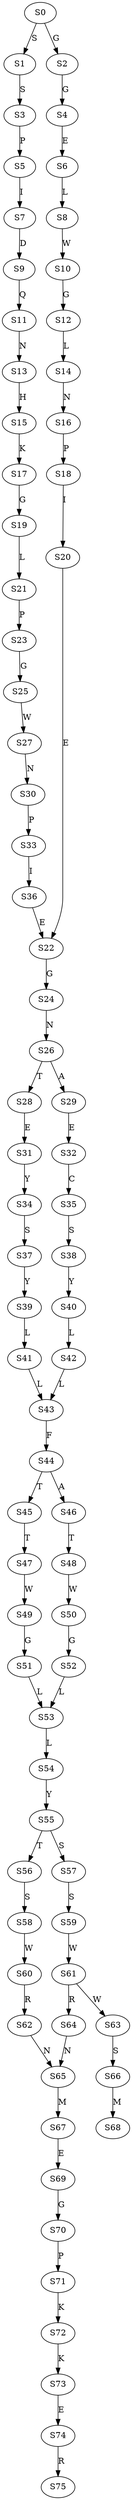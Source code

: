 strict digraph  {
	S0 -> S1 [ label = S ];
	S0 -> S2 [ label = G ];
	S1 -> S3 [ label = S ];
	S2 -> S4 [ label = G ];
	S3 -> S5 [ label = P ];
	S4 -> S6 [ label = E ];
	S5 -> S7 [ label = I ];
	S6 -> S8 [ label = L ];
	S7 -> S9 [ label = D ];
	S8 -> S10 [ label = W ];
	S9 -> S11 [ label = Q ];
	S10 -> S12 [ label = G ];
	S11 -> S13 [ label = N ];
	S12 -> S14 [ label = L ];
	S13 -> S15 [ label = H ];
	S14 -> S16 [ label = N ];
	S15 -> S17 [ label = K ];
	S16 -> S18 [ label = P ];
	S17 -> S19 [ label = G ];
	S18 -> S20 [ label = I ];
	S19 -> S21 [ label = L ];
	S20 -> S22 [ label = E ];
	S21 -> S23 [ label = P ];
	S22 -> S24 [ label = G ];
	S23 -> S25 [ label = G ];
	S24 -> S26 [ label = N ];
	S25 -> S27 [ label = W ];
	S26 -> S28 [ label = T ];
	S26 -> S29 [ label = A ];
	S27 -> S30 [ label = N ];
	S28 -> S31 [ label = E ];
	S29 -> S32 [ label = E ];
	S30 -> S33 [ label = P ];
	S31 -> S34 [ label = Y ];
	S32 -> S35 [ label = C ];
	S33 -> S36 [ label = I ];
	S34 -> S37 [ label = S ];
	S35 -> S38 [ label = S ];
	S36 -> S22 [ label = E ];
	S37 -> S39 [ label = Y ];
	S38 -> S40 [ label = Y ];
	S39 -> S41 [ label = L ];
	S40 -> S42 [ label = L ];
	S41 -> S43 [ label = L ];
	S42 -> S43 [ label = L ];
	S43 -> S44 [ label = F ];
	S44 -> S45 [ label = T ];
	S44 -> S46 [ label = A ];
	S45 -> S47 [ label = T ];
	S46 -> S48 [ label = T ];
	S47 -> S49 [ label = W ];
	S48 -> S50 [ label = W ];
	S49 -> S51 [ label = G ];
	S50 -> S52 [ label = G ];
	S51 -> S53 [ label = L ];
	S52 -> S53 [ label = L ];
	S53 -> S54 [ label = L ];
	S54 -> S55 [ label = Y ];
	S55 -> S56 [ label = T ];
	S55 -> S57 [ label = S ];
	S56 -> S58 [ label = S ];
	S57 -> S59 [ label = S ];
	S58 -> S60 [ label = W ];
	S59 -> S61 [ label = W ];
	S60 -> S62 [ label = R ];
	S61 -> S63 [ label = W ];
	S61 -> S64 [ label = R ];
	S62 -> S65 [ label = N ];
	S63 -> S66 [ label = S ];
	S64 -> S65 [ label = N ];
	S65 -> S67 [ label = M ];
	S66 -> S68 [ label = M ];
	S67 -> S69 [ label = E ];
	S69 -> S70 [ label = G ];
	S70 -> S71 [ label = P ];
	S71 -> S72 [ label = K ];
	S72 -> S73 [ label = K ];
	S73 -> S74 [ label = E ];
	S74 -> S75 [ label = R ];
}
